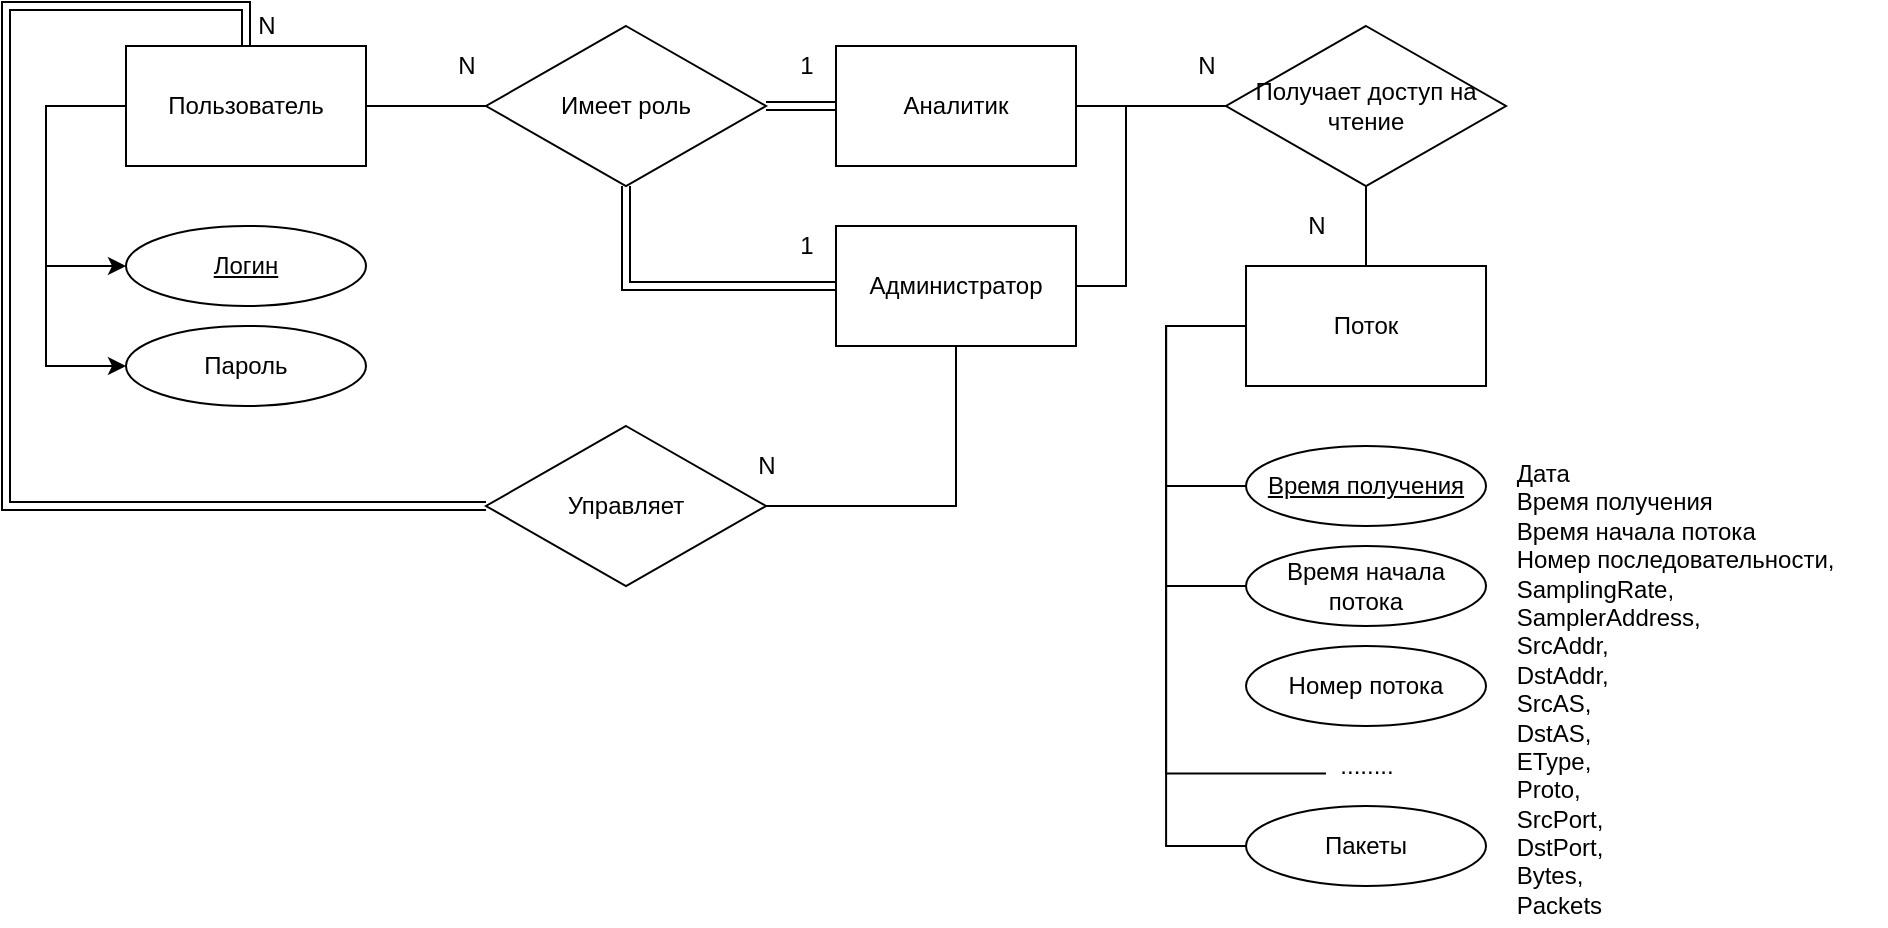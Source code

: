 <mxfile version="15.9.1" type="device"><diagram id="R2lEEEUBdFMjLlhIrx00" name="Page-1"><mxGraphModel dx="2031" dy="2161" grid="1" gridSize="10" guides="1" tooltips="1" connect="1" arrows="1" fold="1" page="1" pageScale="1" pageWidth="850" pageHeight="1100" math="0" shadow="0" extFonts="Permanent Marker^https://fonts.googleapis.com/css?family=Permanent+Marker"><root><mxCell id="0"/><mxCell id="1" parent="0"/><mxCell id="nAnwodPOBz1JtzloE5wA-2" style="edgeStyle=orthogonalEdgeStyle;rounded=0;orthogonalLoop=1;jettySize=auto;html=1;entryX=0;entryY=0.5;entryDx=0;entryDy=0;" parent="1" source="nAnwodPOBz1JtzloE5wA-1" target="nAnwodPOBz1JtzloE5wA-4" edge="1"><mxGeometry relative="1" as="geometry"><mxPoint x="630" y="-310" as="targetPoint"/><Array as="points"><mxPoint x="630" y="-420"/><mxPoint x="630" y="-290"/></Array></mxGeometry></mxCell><mxCell id="nAnwodPOBz1JtzloE5wA-5" style="edgeStyle=orthogonalEdgeStyle;rounded=0;orthogonalLoop=1;jettySize=auto;html=1;entryX=0;entryY=0.5;entryDx=0;entryDy=0;" parent="1" source="nAnwodPOBz1JtzloE5wA-1" target="nAnwodPOBz1JtzloE5wA-3" edge="1"><mxGeometry relative="1" as="geometry"><Array as="points"><mxPoint x="630" y="-420"/><mxPoint x="630" y="-340"/></Array></mxGeometry></mxCell><mxCell id="nAnwodPOBz1JtzloE5wA-36" style="edgeStyle=orthogonalEdgeStyle;rounded=0;orthogonalLoop=1;jettySize=auto;html=1;endArrow=none;endFill=0;" parent="1" source="nAnwodPOBz1JtzloE5wA-1" edge="1"><mxGeometry relative="1" as="geometry"><mxPoint x="850" y="-420" as="targetPoint"/></mxGeometry></mxCell><mxCell id="nAnwodPOBz1JtzloE5wA-1" value="Пользователь" style="rounded=0;whiteSpace=wrap;html=1;" parent="1" vertex="1"><mxGeometry x="670" y="-450" width="120" height="60" as="geometry"/></mxCell><mxCell id="nAnwodPOBz1JtzloE5wA-3" value="&lt;u&gt;Логин&lt;/u&gt;" style="ellipse;whiteSpace=wrap;html=1;" parent="1" vertex="1"><mxGeometry x="670" y="-360" width="120" height="40" as="geometry"/></mxCell><mxCell id="nAnwodPOBz1JtzloE5wA-4" value="Пароль" style="ellipse;whiteSpace=wrap;html=1;" parent="1" vertex="1"><mxGeometry x="670" y="-310" width="120" height="40" as="geometry"/></mxCell><mxCell id="nAnwodPOBz1JtzloE5wA-6" style="edgeStyle=orthogonalEdgeStyle;rounded=0;orthogonalLoop=1;jettySize=auto;html=1;entryX=0;entryY=0.5;entryDx=0;entryDy=0;endArrow=none;endFill=0;" parent="1" source="nAnwodPOBz1JtzloE5wA-8" target="nAnwodPOBz1JtzloE5wA-10" edge="1"><mxGeometry relative="1" as="geometry"><mxPoint x="1190.01" y="-200" as="targetPoint"/><Array as="points"><mxPoint x="1190.01" y="-310"/><mxPoint x="1190.01" y="-180"/></Array></mxGeometry></mxCell><mxCell id="nAnwodPOBz1JtzloE5wA-7" style="edgeStyle=orthogonalEdgeStyle;rounded=0;orthogonalLoop=1;jettySize=auto;html=1;entryX=0;entryY=0.5;entryDx=0;entryDy=0;endArrow=none;endFill=0;" parent="1" source="nAnwodPOBz1JtzloE5wA-8" target="nAnwodPOBz1JtzloE5wA-9" edge="1"><mxGeometry relative="1" as="geometry"><Array as="points"><mxPoint x="1190.01" y="-310"/><mxPoint x="1190.01" y="-230"/></Array></mxGeometry></mxCell><mxCell id="nAnwodPOBz1JtzloE5wA-76" style="edgeStyle=orthogonalEdgeStyle;rounded=0;orthogonalLoop=1;jettySize=auto;html=1;entryX=0;entryY=0.5;entryDx=0;entryDy=0;endArrow=none;endFill=0;" parent="1" source="nAnwodPOBz1JtzloE5wA-8" target="nAnwodPOBz1JtzloE5wA-75" edge="1"><mxGeometry relative="1" as="geometry"><Array as="points"><mxPoint x="1190.07" y="-310"/><mxPoint x="1190.07" y="-50"/></Array></mxGeometry></mxCell><mxCell id="nAnwodPOBz1JtzloE5wA-77" style="edgeStyle=orthogonalEdgeStyle;rounded=0;orthogonalLoop=1;jettySize=auto;html=1;entryX=0;entryY=0.685;entryDx=0;entryDy=0;entryPerimeter=0;endArrow=none;endFill=0;" parent="1" source="nAnwodPOBz1JtzloE5wA-8" target="nAnwodPOBz1JtzloE5wA-74" edge="1"><mxGeometry relative="1" as="geometry"><Array as="points"><mxPoint x="1190.07" y="-310"/><mxPoint x="1190.07" y="-86"/></Array></mxGeometry></mxCell><mxCell id="nAnwodPOBz1JtzloE5wA-8" value="Поток" style="rounded=0;whiteSpace=wrap;html=1;" parent="1" vertex="1"><mxGeometry x="1230.01" y="-340" width="120" height="60" as="geometry"/></mxCell><mxCell id="nAnwodPOBz1JtzloE5wA-9" value="&lt;u&gt;Время получения&lt;/u&gt;" style="ellipse;whiteSpace=wrap;html=1;" parent="1" vertex="1"><mxGeometry x="1230.01" y="-250" width="120" height="40" as="geometry"/></mxCell><mxCell id="nAnwodPOBz1JtzloE5wA-10" value="Время начала потока" style="ellipse;whiteSpace=wrap;html=1;" parent="1" vertex="1"><mxGeometry x="1230.01" y="-200" width="120" height="40" as="geometry"/></mxCell><mxCell id="nAnwodPOBz1JtzloE5wA-56" style="edgeStyle=orthogonalEdgeStyle;rounded=0;orthogonalLoop=1;jettySize=auto;html=1;entryX=0;entryY=0.5;entryDx=0;entryDy=0;shape=link;" parent="1" source="nAnwodPOBz1JtzloE5wA-37" target="nAnwodPOBz1JtzloE5wA-53" edge="1"><mxGeometry relative="1" as="geometry"/></mxCell><mxCell id="nAnwodPOBz1JtzloE5wA-60" style="edgeStyle=orthogonalEdgeStyle;shape=link;rounded=0;orthogonalLoop=1;jettySize=auto;html=1;entryX=0;entryY=0.5;entryDx=0;entryDy=0;" parent="1" source="nAnwodPOBz1JtzloE5wA-37" target="nAnwodPOBz1JtzloE5wA-50" edge="1"><mxGeometry relative="1" as="geometry"><Array as="points"><mxPoint x="920" y="-330"/></Array></mxGeometry></mxCell><mxCell id="nAnwodPOBz1JtzloE5wA-37" value="Имеет роль" style="rhombus;whiteSpace=wrap;html=1;" parent="1" vertex="1"><mxGeometry x="850" y="-460" width="140" height="80" as="geometry"/></mxCell><mxCell id="nAnwodPOBz1JtzloE5wA-64" style="edgeStyle=orthogonalEdgeStyle;rounded=0;orthogonalLoop=1;jettySize=auto;html=1;entryX=1;entryY=0.5;entryDx=0;entryDy=0;endArrow=none;endFill=0;" parent="1" source="nAnwodPOBz1JtzloE5wA-50" target="nAnwodPOBz1JtzloE5wA-63" edge="1"><mxGeometry relative="1" as="geometry"><Array as="points"><mxPoint x="1085" y="-220"/></Array></mxGeometry></mxCell><mxCell id="nAnwodPOBz1JtzloE5wA-138" style="edgeStyle=orthogonalEdgeStyle;rounded=0;orthogonalLoop=1;jettySize=auto;html=1;entryX=0;entryY=0.5;entryDx=0;entryDy=0;endArrow=none;endFill=0;" parent="1" source="nAnwodPOBz1JtzloE5wA-50" target="nAnwodPOBz1JtzloE5wA-61" edge="1"><mxGeometry relative="1" as="geometry"><Array as="points"><mxPoint x="1170" y="-330"/><mxPoint x="1170" y="-420"/></Array></mxGeometry></mxCell><mxCell id="nAnwodPOBz1JtzloE5wA-50" value="Администратор" style="rounded=0;whiteSpace=wrap;html=1;" parent="1" vertex="1"><mxGeometry x="1025" y="-360" width="120" height="60" as="geometry"/></mxCell><mxCell id="nAnwodPOBz1JtzloE5wA-67" style="edgeStyle=orthogonalEdgeStyle;rounded=0;orthogonalLoop=1;jettySize=auto;html=1;endArrow=none;endFill=0;" parent="1" source="nAnwodPOBz1JtzloE5wA-53" target="nAnwodPOBz1JtzloE5wA-61" edge="1"><mxGeometry relative="1" as="geometry"/></mxCell><mxCell id="nAnwodPOBz1JtzloE5wA-53" value="Аналитик" style="rounded=0;whiteSpace=wrap;html=1;" parent="1" vertex="1"><mxGeometry x="1025" y="-450" width="120" height="60" as="geometry"/></mxCell><mxCell id="1gk5_fMfr_FOw98BSFkA-3" style="edgeStyle=orthogonalEdgeStyle;rounded=0;orthogonalLoop=1;jettySize=auto;html=1;exitX=0.5;exitY=1;exitDx=0;exitDy=0;fontSize=9;endArrow=none;endFill=0;" parent="1" source="nAnwodPOBz1JtzloE5wA-61" target="nAnwodPOBz1JtzloE5wA-8" edge="1"><mxGeometry relative="1" as="geometry"/></mxCell><mxCell id="nAnwodPOBz1JtzloE5wA-61" value="Получает доступ на чтение" style="rhombus;whiteSpace=wrap;html=1;" parent="1" vertex="1"><mxGeometry x="1220" y="-460" width="140" height="80" as="geometry"/></mxCell><mxCell id="nAnwodPOBz1JtzloE5wA-65" style="edgeStyle=orthogonalEdgeStyle;shape=link;rounded=0;orthogonalLoop=1;jettySize=auto;html=1;entryX=0.5;entryY=0;entryDx=0;entryDy=0;" parent="1" source="nAnwodPOBz1JtzloE5wA-63" target="nAnwodPOBz1JtzloE5wA-1" edge="1"><mxGeometry relative="1" as="geometry"><Array as="points"><mxPoint x="610" y="-220"/><mxPoint x="610" y="-470"/><mxPoint x="730" y="-470"/></Array></mxGeometry></mxCell><mxCell id="nAnwodPOBz1JtzloE5wA-63" value="Управляет" style="rhombus;whiteSpace=wrap;html=1;" parent="1" vertex="1"><mxGeometry x="850" y="-260" width="140" height="80" as="geometry"/></mxCell><mxCell id="nAnwodPOBz1JtzloE5wA-72" value="&amp;nbsp; &amp;nbsp; Дата&lt;br&gt;&amp;nbsp; &amp;nbsp; Время получения&lt;br&gt;&amp;nbsp; &amp;nbsp; Время начала потока&lt;br&gt;&amp;nbsp; &amp;nbsp; Номер последовательности,&lt;br&gt;&amp;nbsp; &amp;nbsp; SamplingRate,&lt;br&gt;&amp;nbsp; &amp;nbsp; SamplerAddress,&lt;br&gt;&amp;nbsp; &amp;nbsp; SrcAddr,&lt;br&gt;&amp;nbsp; &amp;nbsp; DstAddr,&lt;br&gt;&amp;nbsp; &amp;nbsp; SrcAS,&lt;br&gt;&amp;nbsp; &amp;nbsp; DstAS,&lt;br&gt;&amp;nbsp; &amp;nbsp; EType,&lt;br&gt;&amp;nbsp; &amp;nbsp; Proto,&lt;br&gt;&amp;nbsp; &amp;nbsp; SrcPort,&lt;br&gt;&amp;nbsp; &amp;nbsp; DstPort,&lt;br&gt;&amp;nbsp; &amp;nbsp; Bytes,&lt;br&gt;&amp;nbsp; &amp;nbsp; Packets" style="text;whiteSpace=wrap;html=1;" parent="1" vertex="1"><mxGeometry x="1350.01" y="-250" width="199.94" height="240" as="geometry"/></mxCell><mxCell id="nAnwodPOBz1JtzloE5wA-73" value="Номер потока" style="ellipse;whiteSpace=wrap;html=1;" parent="1" vertex="1"><mxGeometry x="1230.01" y="-150" width="120" height="40" as="geometry"/></mxCell><mxCell id="nAnwodPOBz1JtzloE5wA-74" value="........" style="text;html=1;align=center;verticalAlign=middle;resizable=0;points=[];autosize=1;strokeColor=none;" parent="1" vertex="1"><mxGeometry x="1270.01" y="-100" width="40" height="20" as="geometry"/></mxCell><mxCell id="nAnwodPOBz1JtzloE5wA-75" value="Пакеты" style="ellipse;whiteSpace=wrap;html=1;" parent="1" vertex="1"><mxGeometry x="1230.01" y="-70" width="120" height="40" as="geometry"/></mxCell><mxCell id="nAnwodPOBz1JtzloE5wA-120" value="N" style="text;html=1;align=center;verticalAlign=middle;resizable=0;points=[];autosize=1;strokeColor=none;" parent="1" vertex="1"><mxGeometry x="1255" y="-370" width="20" height="20" as="geometry"/></mxCell><mxCell id="nAnwodPOBz1JtzloE5wA-130" value="N" style="text;html=1;align=center;verticalAlign=middle;resizable=0;points=[];autosize=1;strokeColor=none;" parent="1" vertex="1"><mxGeometry x="1200" y="-450" width="20" height="20" as="geometry"/></mxCell><mxCell id="nAnwodPOBz1JtzloE5wA-132" value="N" style="text;html=1;align=center;verticalAlign=middle;resizable=0;points=[];autosize=1;strokeColor=none;" parent="1" vertex="1"><mxGeometry x="830.0" y="-450" width="20" height="20" as="geometry"/></mxCell><mxCell id="nAnwodPOBz1JtzloE5wA-133" value="N" style="text;html=1;align=center;verticalAlign=middle;resizable=0;points=[];autosize=1;strokeColor=none;" parent="1" vertex="1"><mxGeometry x="730.06" y="-470" width="20" height="20" as="geometry"/></mxCell><mxCell id="nAnwodPOBz1JtzloE5wA-134" value="N" style="text;html=1;align=center;verticalAlign=middle;resizable=0;points=[];autosize=1;strokeColor=none;" parent="1" vertex="1"><mxGeometry x="980.06" y="-250" width="20" height="20" as="geometry"/></mxCell><mxCell id="nAnwodPOBz1JtzloE5wA-136" value="1" style="text;html=1;align=center;verticalAlign=middle;resizable=0;points=[];autosize=1;strokeColor=none;" parent="1" vertex="1"><mxGeometry x="1000.06" y="-450" width="20" height="20" as="geometry"/></mxCell><mxCell id="nAnwodPOBz1JtzloE5wA-137" value="1" style="text;html=1;align=center;verticalAlign=middle;resizable=0;points=[];autosize=1;strokeColor=none;" parent="1" vertex="1"><mxGeometry x="1000.06" y="-360" width="20" height="20" as="geometry"/></mxCell></root></mxGraphModel></diagram></mxfile>